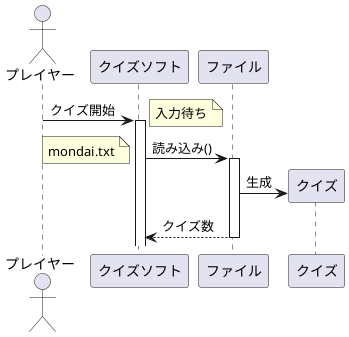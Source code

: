 @startuml
actor プレイヤー
プレイヤー -> クイズソフト++:クイズ開始
note right :入力待ち
クイズソフト -> ファイル++:読み込み()
note left :mondai.txt
ファイル -> クイズ**:生成
ファイル --> クイズソフト:クイズ数
ファイル--
@enduml